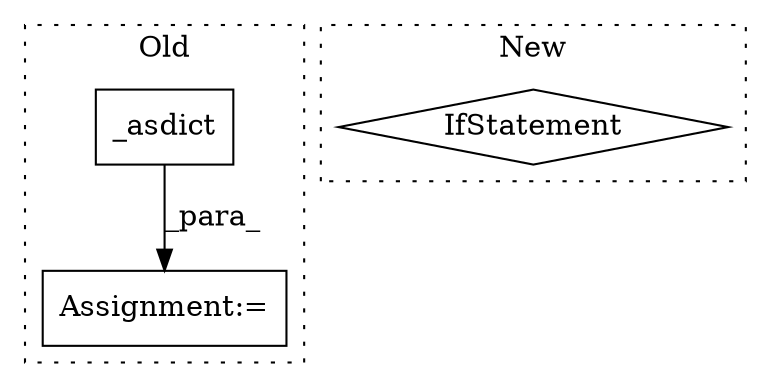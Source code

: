 digraph G {
subgraph cluster0 {
1 [label="_asdict" a="32" s="3198" l="9" shape="box"];
3 [label="Assignment:=" a="7" s="3113,3215" l="72,2" shape="box"];
label = "Old";
style="dotted";
}
subgraph cluster1 {
2 [label="IfStatement" a="25" s="2866,2882" l="4,2" shape="diamond"];
label = "New";
style="dotted";
}
1 -> 3 [label="_para_"];
}